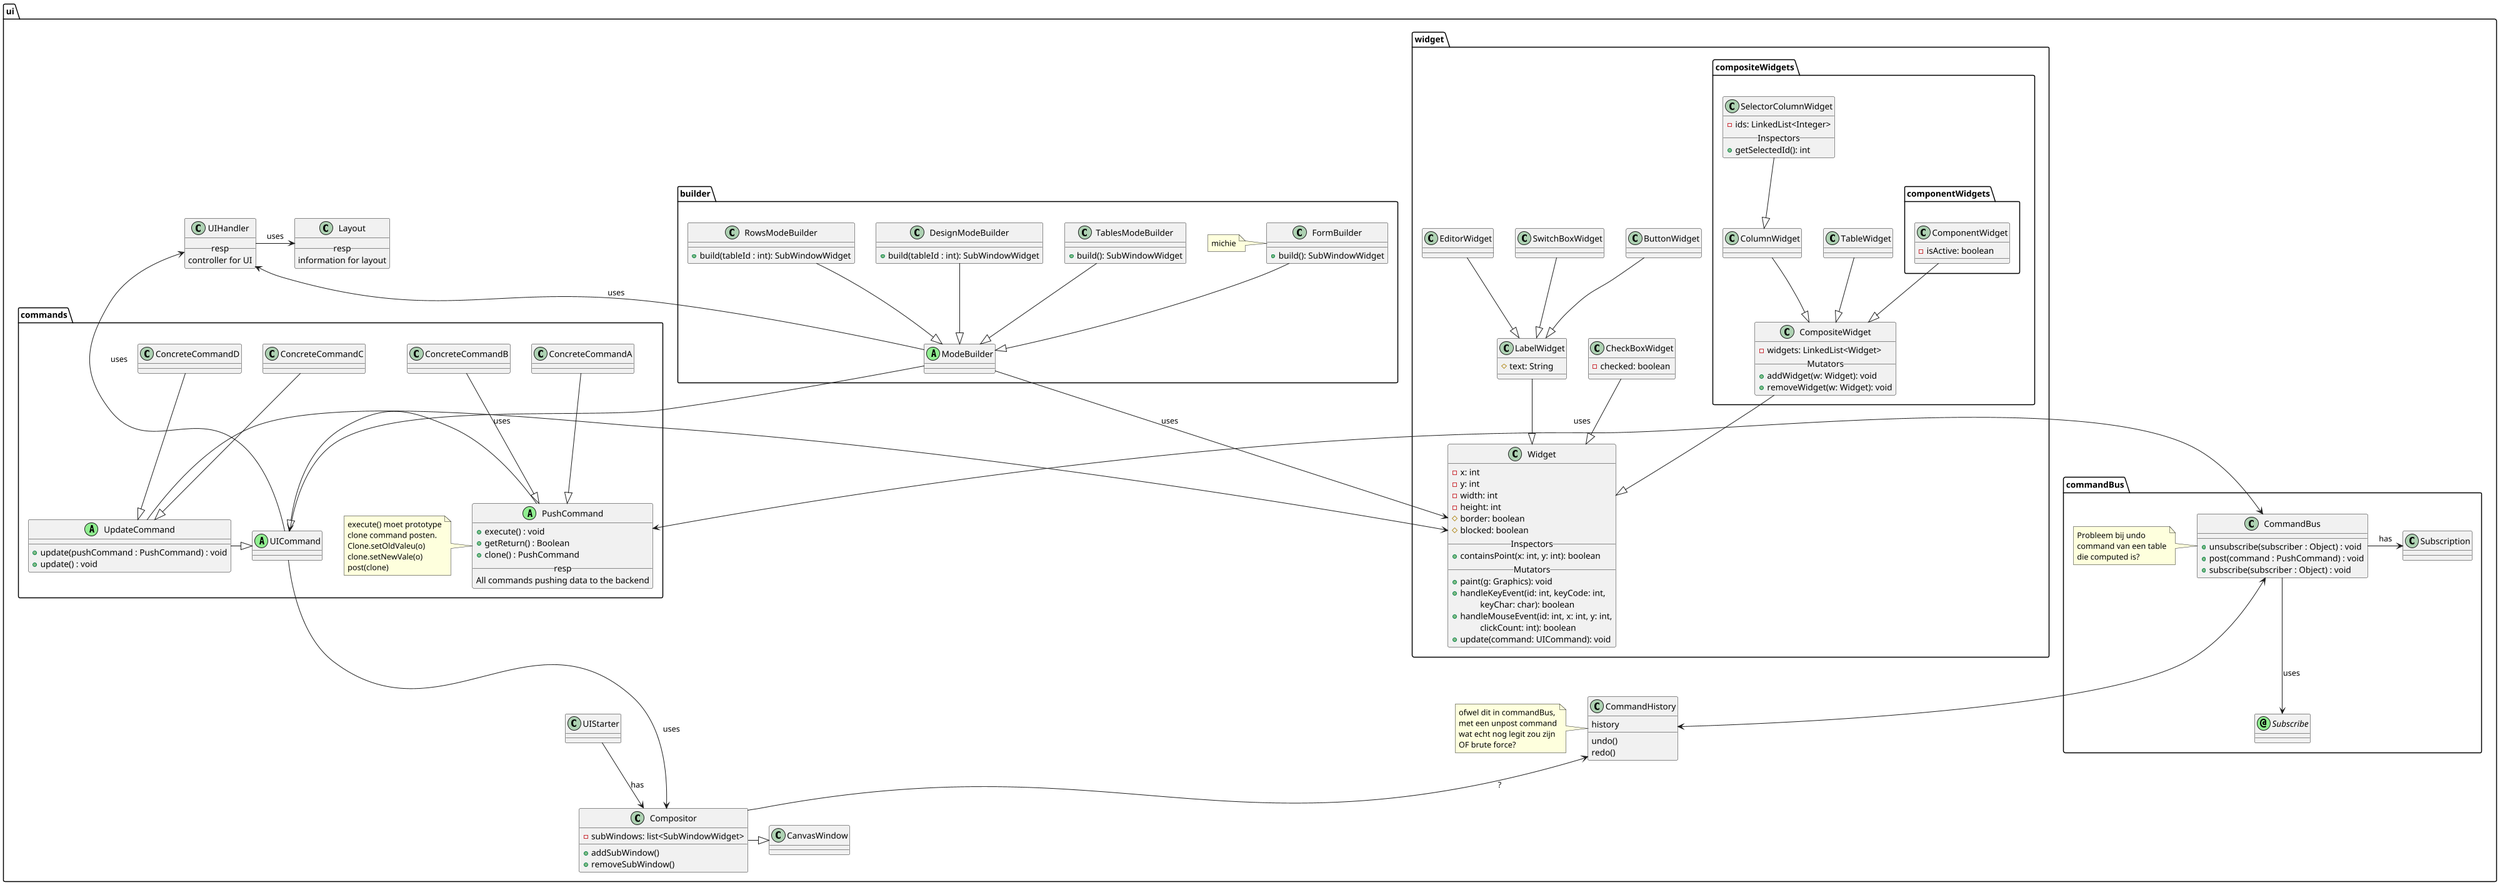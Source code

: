 @startuml
scale 4000 width
package "ui" {

class CanvasWindow{

    }


    class UIHandler{
        __resp__
        controller for UI
    }
    UIHandler -> Layout : uses
    class Layout{
    __resp__
    information for layout
    }



    class Compositor{
        - subWindows: list<SubWindowWidget>
        __
        + addSubWindow()
        + removeSubWindow()
    }

    class UIStarter{

    }



    UIStarter --> Compositor : has



    Compositor -|> CanvasWindow

    package "commands" {

            class UICommand <<(A, lightgreen)>> {
             }

            PushCommand -|> UICommand


            UpdateCommand -|> UICommand

            class PushCommand <<(A, lightgreen)>> {
                + execute() : void
                + getReturn() : Boolean
                + clone() : PushCommand
                __resp__
                All commands pushing data to the backend
            }
            note left
                execute() moet prototype
                clone command posten.
                Clone.setOldValeu(o)
                clone.setNewVale(o)
                post(clone)
            end note

            class UpdateCommand <<(A, lightgreen)>> {
                        + update(pushCommand : PushCommand) : void
                        + update() : void
                    }


            class ConcreteCommandA{

            }

            class ConcreteCommandB{

            }

            class ConcreteCommandC{

            }

            class ConcreteCommandD{

            }

            ConcreteCommandA --|> PushCommand
            ConcreteCommandB --|> PushCommand
            ConcreteCommandC --|> UpdateCommand
            ConcreteCommandD --|> UpdateCommand

        }
        UICommand --> Compositor : uses

        UIHandler <-- UICommand : uses

        package "commandBus" {

                class CommandBus{
                + unsubscribe(subscriber : Object) : void
                + post(command : PushCommand) : void
                + subscribe(subscriber : Object) : void
                }
                note left
                        Probleem bij undo
                        command van een table
                        die computed is?
                end note
                class Subscription

                interface Subscribe <<(@, lightgreen)>>

                CommandBus -> Subscription : has

                CommandBus --> Subscribe : uses

                CommandBus <-> PushCommand : uses
            }

            package "widget" {

                    UpdateCommand -> Widget

                    class Widget {
                        -x: int
                        -y: int
                        -width: int
                        -height: int
                        #border: boolean
                        #blocked: boolean
                        __Inspectors__
                        +containsPoint(x: int, y: int): boolean
                        __Mutators__
                        +paint(g: Graphics): void
                        +handleKeyEvent(id: int, keyCode: int,
                            \t keyChar: char): boolean
                        +handleMouseEvent(id: int, x: int, y: int,
                            \t clickCount: int): boolean
                        +update(command: UICommand): void
                         }


                            class LabelWidget{
                                #text: String
                            }
                            LabelWidget --|> Widget


                            class EditorWidget{
                            }
                            EditorWidget --|> LabelWidget

                            class CheckBoxWidget{
                                -checked: boolean
                            }
                            CheckBoxWidget --|> Widget
                            class ButtonWidget{
                            }
                            ButtonWidget --|> LabelWidget


                            class SwitchBoxWidget{
                            }
                            SwitchBoxWidget --|> LabelWidget
                            package compositeWidgets{
                                class CompositeWidget{
                                    - widgets: LinkedList<Widget>
                                    __Mutators__
                                    + addWidget(w: Widget): void
                                    + removeWidget(w: Widget): void
                                }

                                CompositeWidget --|> Widget

                                class TableWidget{
                                }

                                TableWidget --|> CompositeWidget

                                class ColumnWidget{
                                }

                                ColumnWidget --|> CompositeWidget

                                class SelectorColumnWidget {
                                    -ids: LinkedList<Integer>
                                    __Inspectors__
                                    +getSelectedId(): int
                                }

                                SelectorColumnWidget --|> ColumnWidget

                                package componentWidgets{
                                    class ComponentWidget{
                                        -isActive: boolean
                                    }



                                    ComponentWidget --|> CompositeWidget


                                }
                            }

                }

                package "builder" {

                        UIHandler <-- ModeBuilder : uses

                        class ModeBuilder <<(A, lightgreen)>>{
                        }

                        class TablesModeBuilder{
                            + build(): SubWindowWidget
                        }

                        class FormBuilder{
                                                    + build(): SubWindowWidget
                                                }
                        note left
                            michie
                        end note

                        class DesignModeBuilder{
                            + build(tableId : int): SubWindowWidget

                        }

                        class RowsModeBuilder{
                            + build(tableId : int): SubWindowWidget
                        }

                        TablesModeBuilder --|> ModeBuilder
                        DesignModeBuilder --|> ModeBuilder
                        RowsModeBuilder --|> ModeBuilder
                        FormBuilder --|> ModeBuilder
                    }

                    ModeBuilder -> Widget : uses

                    ModeBuilder --> UICommand: uses

class CommandHistory {
history
undo()
redo()
}
note left
    ofwel dit in commandBus,
    met een unpost command
    wat echt nog legit zou zijn
    OF brute force?
end note
CommandBus <--> CommandHistory
CommandHistory <-- Compositor : ?
}


@enduml
